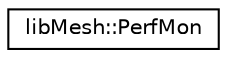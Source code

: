 digraph "类继承关系图"
{
 // INTERACTIVE_SVG=YES
  edge [fontname="Helvetica",fontsize="10",labelfontname="Helvetica",labelfontsize="10"];
  node [fontname="Helvetica",fontsize="10",shape=record];
  rankdir="LR";
  Node1 [label="libMesh::PerfMon",height=0.2,width=0.4,color="black", fillcolor="white", style="filled",URL="$classlibMesh_1_1PerfMon.html",tooltip="PAPI stands for Performance Application Programming Interface. "];
}
